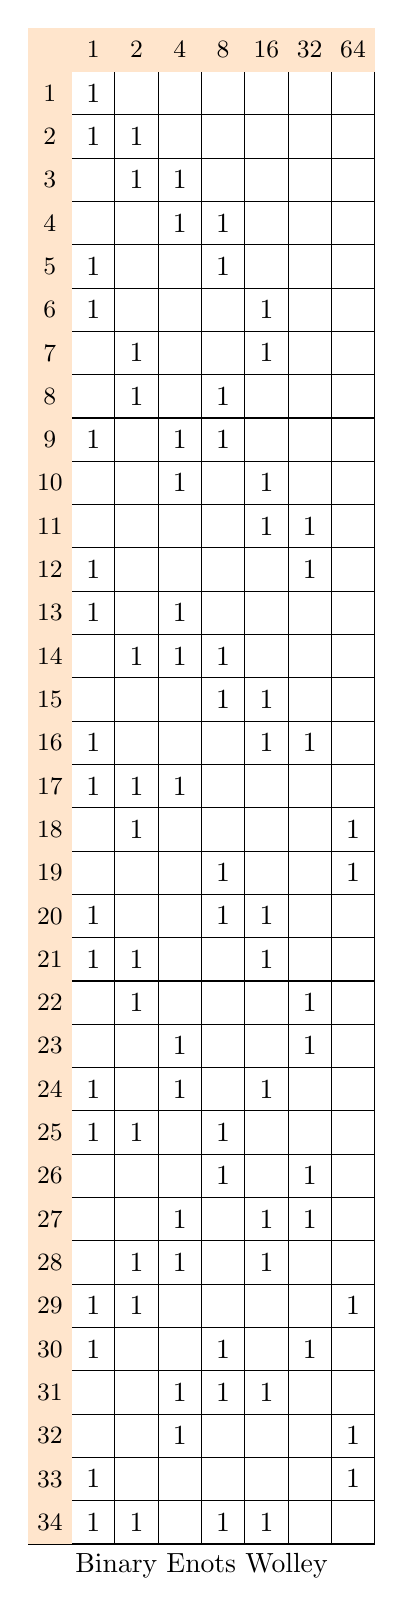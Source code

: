 \begin{tikzpicture}[scale=0.55]
   \begin{scope}
      \draw[step=1cm] (0, 0) grid (8, 35);
\fill[orange!20] (0,34) rectangle (1,35);
\fill[orange!20] (1,34) rectangle (2,35);
      \node[anchor=center,font=\small] at (1.5, 34.5){1};
\fill[orange!20] (2,34) rectangle (3,35);
      \node[anchor=center,font=\small] at (2.5, 34.5){2};
\fill[orange!20] (3,34) rectangle (4,35);
      \node[anchor=center,font=\small] at (3.5, 34.5){4};
\fill[orange!20] (4,34) rectangle (5,35);
      \node[anchor=center,font=\small] at (4.5, 34.5){8};
\fill[orange!20] (5,34) rectangle (6,35);
      \node[anchor=center,font=\small] at (5.5, 34.5){16};
\fill[orange!20] (6,34) rectangle (7,35);
      \node[anchor=center,font=\small] at (6.5, 34.5){32};
\fill[orange!20] (7,34) rectangle (8,35);
      \node[anchor=center,font=\small] at (7.5, 34.5){64};
\fill[orange!20] (0,33) rectangle (1,34);
      \node[anchor=center,font=\small] at (0.5, 33.5){1};
      \node[anchor=center] at (1.5, 33.5){1};
\fill[orange!20] (0,32) rectangle (1,33);
      \node[anchor=center,font=\small] at (0.5, 32.5){2};
      \node[anchor=center] at (1.5, 32.5){1};
      \node[anchor=center] at (2.5, 32.5){1};
\fill[orange!20] (0,31) rectangle (1,32);
      \node[anchor=center,font=\small] at (0.5, 31.5){3};
      \node[anchor=center] at (2.5, 31.5){1};
      \node[anchor=center] at (3.5, 31.5){1};
\fill[orange!20] (0,30) rectangle (1,31);
      \node[anchor=center,font=\small] at (0.5, 30.5){4};
      \node[anchor=center] at (3.5, 30.5){1};
      \node[anchor=center] at (4.5, 30.5){1};
\fill[orange!20] (0,29) rectangle (1,30);
      \node[anchor=center,font=\small] at (0.5, 29.5){5};
      \node[anchor=center] at (1.5, 29.5){1};
      \node[anchor=center] at (4.5, 29.5){1};
\fill[orange!20] (0,28) rectangle (1,29);
      \node[anchor=center,font=\small] at (0.5, 28.5){6};
      \node[anchor=center] at (1.5, 28.5){1};
      \node[anchor=center] at (5.5, 28.5){1};
\fill[orange!20] (0,27) rectangle (1,28);
      \node[anchor=center,font=\small] at (0.5, 27.5){7};
      \node[anchor=center] at (2.5, 27.5){1};
      \node[anchor=center] at (5.5, 27.5){1};
\fill[orange!20] (0,26) rectangle (1,27);
      \node[anchor=center,font=\small] at (0.5, 26.5){8};
      \node[anchor=center] at (2.5, 26.5){1};
      \node[anchor=center] at (4.5, 26.5){1};
\fill[orange!20] (0,25) rectangle (1,26);
      \node[anchor=center,font=\small] at (0.5, 25.5){9};
      \node[anchor=center] at (1.5, 25.5){1};
      \node[anchor=center] at (3.5, 25.5){1};
      \node[anchor=center] at (4.5, 25.5){1};
\fill[orange!20] (0,24) rectangle (1,25);
      \node[anchor=center,font=\small] at (0.5, 24.5){10};
      \node[anchor=center] at (3.5, 24.5){1};
      \node[anchor=center] at (5.5, 24.5){1};
\fill[orange!20] (0,23) rectangle (1,24);
      \node[anchor=center,font=\small] at (0.5, 23.5){11};
      \node[anchor=center] at (5.5, 23.5){1};
      \node[anchor=center] at (6.5, 23.5){1};
\fill[orange!20] (0,22) rectangle (1,23);
      \node[anchor=center,font=\small] at (0.5, 22.5){12};
      \node[anchor=center] at (1.5, 22.5){1};
      \node[anchor=center] at (6.5, 22.5){1};
\fill[orange!20] (0,21) rectangle (1,22);
      \node[anchor=center,font=\small] at (0.5, 21.5){13};
      \node[anchor=center] at (1.5, 21.5){1};
      \node[anchor=center] at (3.5, 21.5){1};
\fill[orange!20] (0,20) rectangle (1,21);
      \node[anchor=center,font=\small] at (0.5, 20.5){14};
      \node[anchor=center] at (2.5, 20.5){1};
      \node[anchor=center] at (3.5, 20.5){1};
      \node[anchor=center] at (4.5, 20.5){1};
\fill[orange!20] (0,19) rectangle (1,20);
      \node[anchor=center,font=\small] at (0.5, 19.5){15};
      \node[anchor=center] at (4.5, 19.5){1};
      \node[anchor=center] at (5.5, 19.5){1};
\fill[orange!20] (0,18) rectangle (1,19);
      \node[anchor=center,font=\small] at (0.5, 18.5){16};
      \node[anchor=center] at (1.5, 18.5){1};
      \node[anchor=center] at (5.5, 18.5){1};
      \node[anchor=center] at (6.5, 18.5){1};
\fill[orange!20] (0,17) rectangle (1,18);
      \node[anchor=center,font=\small] at (0.5, 17.5){17};
      \node[anchor=center] at (1.5, 17.5){1};
      \node[anchor=center] at (2.5, 17.5){1};
      \node[anchor=center] at (3.5, 17.5){1};
\fill[orange!20] (0,16) rectangle (1,17);
      \node[anchor=center,font=\small] at (0.5, 16.5){18};
      \node[anchor=center] at (2.5, 16.5){1};
      \node[anchor=center] at (7.5, 16.5){1};
\fill[orange!20] (0,15) rectangle (1,16);
      \node[anchor=center,font=\small] at (0.5, 15.5){19};
      \node[anchor=center] at (4.5, 15.5){1};
      \node[anchor=center] at (7.5, 15.5){1};
\fill[orange!20] (0,14) rectangle (1,15);
      \node[anchor=center,font=\small] at (0.5, 14.5){20};
      \node[anchor=center] at (1.5, 14.5){1};
      \node[anchor=center] at (4.5, 14.5){1};
      \node[anchor=center] at (5.5, 14.5){1};
\fill[orange!20] (0,13) rectangle (1,14);
      \node[anchor=center,font=\small] at (0.5, 13.5){21};
      \node[anchor=center] at (1.5, 13.5){1};
      \node[anchor=center] at (2.5, 13.5){1};
      \node[anchor=center] at (5.5, 13.5){1};
\fill[orange!20] (0,12) rectangle (1,13);
      \node[anchor=center,font=\small] at (0.5, 12.5){22};
      \node[anchor=center] at (2.5, 12.5){1};
      \node[anchor=center] at (6.5, 12.5){1};
\fill[orange!20] (0,11) rectangle (1,12);
      \node[anchor=center,font=\small] at (0.5, 11.5){23};
      \node[anchor=center] at (3.5, 11.5){1};
      \node[anchor=center] at (6.5, 11.5){1};
\fill[orange!20] (0,10) rectangle (1,11);
      \node[anchor=center,font=\small] at (0.5, 10.5){24};
      \node[anchor=center] at (1.5, 10.5){1};
      \node[anchor=center] at (3.5, 10.5){1};
      \node[anchor=center] at (5.5, 10.5){1};
\fill[orange!20] (0,9) rectangle (1,10);
      \node[anchor=center,font=\small] at (0.5, 9.5){25};
      \node[anchor=center] at (1.5, 9.5){1};
      \node[anchor=center] at (2.5, 9.5){1};
      \node[anchor=center] at (4.5, 9.5){1};
\fill[orange!20] (0,8) rectangle (1,9);
      \node[anchor=center,font=\small] at (0.5, 8.5){26};
      \node[anchor=center] at (4.5, 8.5){1};
      \node[anchor=center] at (6.5, 8.5){1};
\fill[orange!20] (0,7) rectangle (1,8);
      \node[anchor=center,font=\small] at (0.5, 7.5){27};
      \node[anchor=center] at (3.5, 7.5){1};
      \node[anchor=center] at (5.5, 7.5){1};
      \node[anchor=center] at (6.5, 7.5){1};
\fill[orange!20] (0,6) rectangle (1,7);
      \node[anchor=center,font=\small] at (0.5, 6.5){28};
      \node[anchor=center] at (2.5, 6.5){1};
      \node[anchor=center] at (3.5, 6.5){1};
      \node[anchor=center] at (5.5, 6.5){1};
\fill[orange!20] (0,5) rectangle (1,6);
      \node[anchor=center,font=\small] at (0.5, 5.5){29};
      \node[anchor=center] at (1.5, 5.5){1};
      \node[anchor=center] at (2.5, 5.5){1};
      \node[anchor=center] at (7.5, 5.5){1};
\fill[orange!20] (0,4) rectangle (1,5);
      \node[anchor=center,font=\small] at (0.5, 4.5){30};
      \node[anchor=center] at (1.5, 4.5){1};
      \node[anchor=center] at (4.5, 4.5){1};
      \node[anchor=center] at (6.5, 4.5){1};
\fill[orange!20] (0,3) rectangle (1,4);
      \node[anchor=center,font=\small] at (0.5, 3.5){31};
      \node[anchor=center] at (3.5, 3.5){1};
      \node[anchor=center] at (4.5, 3.5){1};
      \node[anchor=center] at (5.5, 3.5){1};
\fill[orange!20] (0,2) rectangle (1,3);
      \node[anchor=center,font=\small] at (0.5, 2.5){32};
      \node[anchor=center] at (3.5, 2.5){1};
      \node[anchor=center] at (7.5, 2.5){1};
\fill[orange!20] (0,1) rectangle (1,2);
      \node[anchor=center,font=\small] at (0.5, 1.5){33};
      \node[anchor=center] at (1.5, 1.5){1};
      \node[anchor=center] at (7.5, 1.5){1};
\fill[orange!20] (0,0) rectangle (1,1);
      \node[anchor=center,font=\small] at (0.5, 0.5){34};
      \node[anchor=center] at (1.5, 0.5){1};
      \node[anchor=center] at (2.5, 0.5){1};
      \node[anchor=center] at (4.5, 0.5){1};
      \node[anchor=center] at (5.5, 0.5){1};
      \node[anchor=center] at (4.0, -0.5) {Binary Enots Wolley};
   \end{scope}
\end{tikzpicture}
